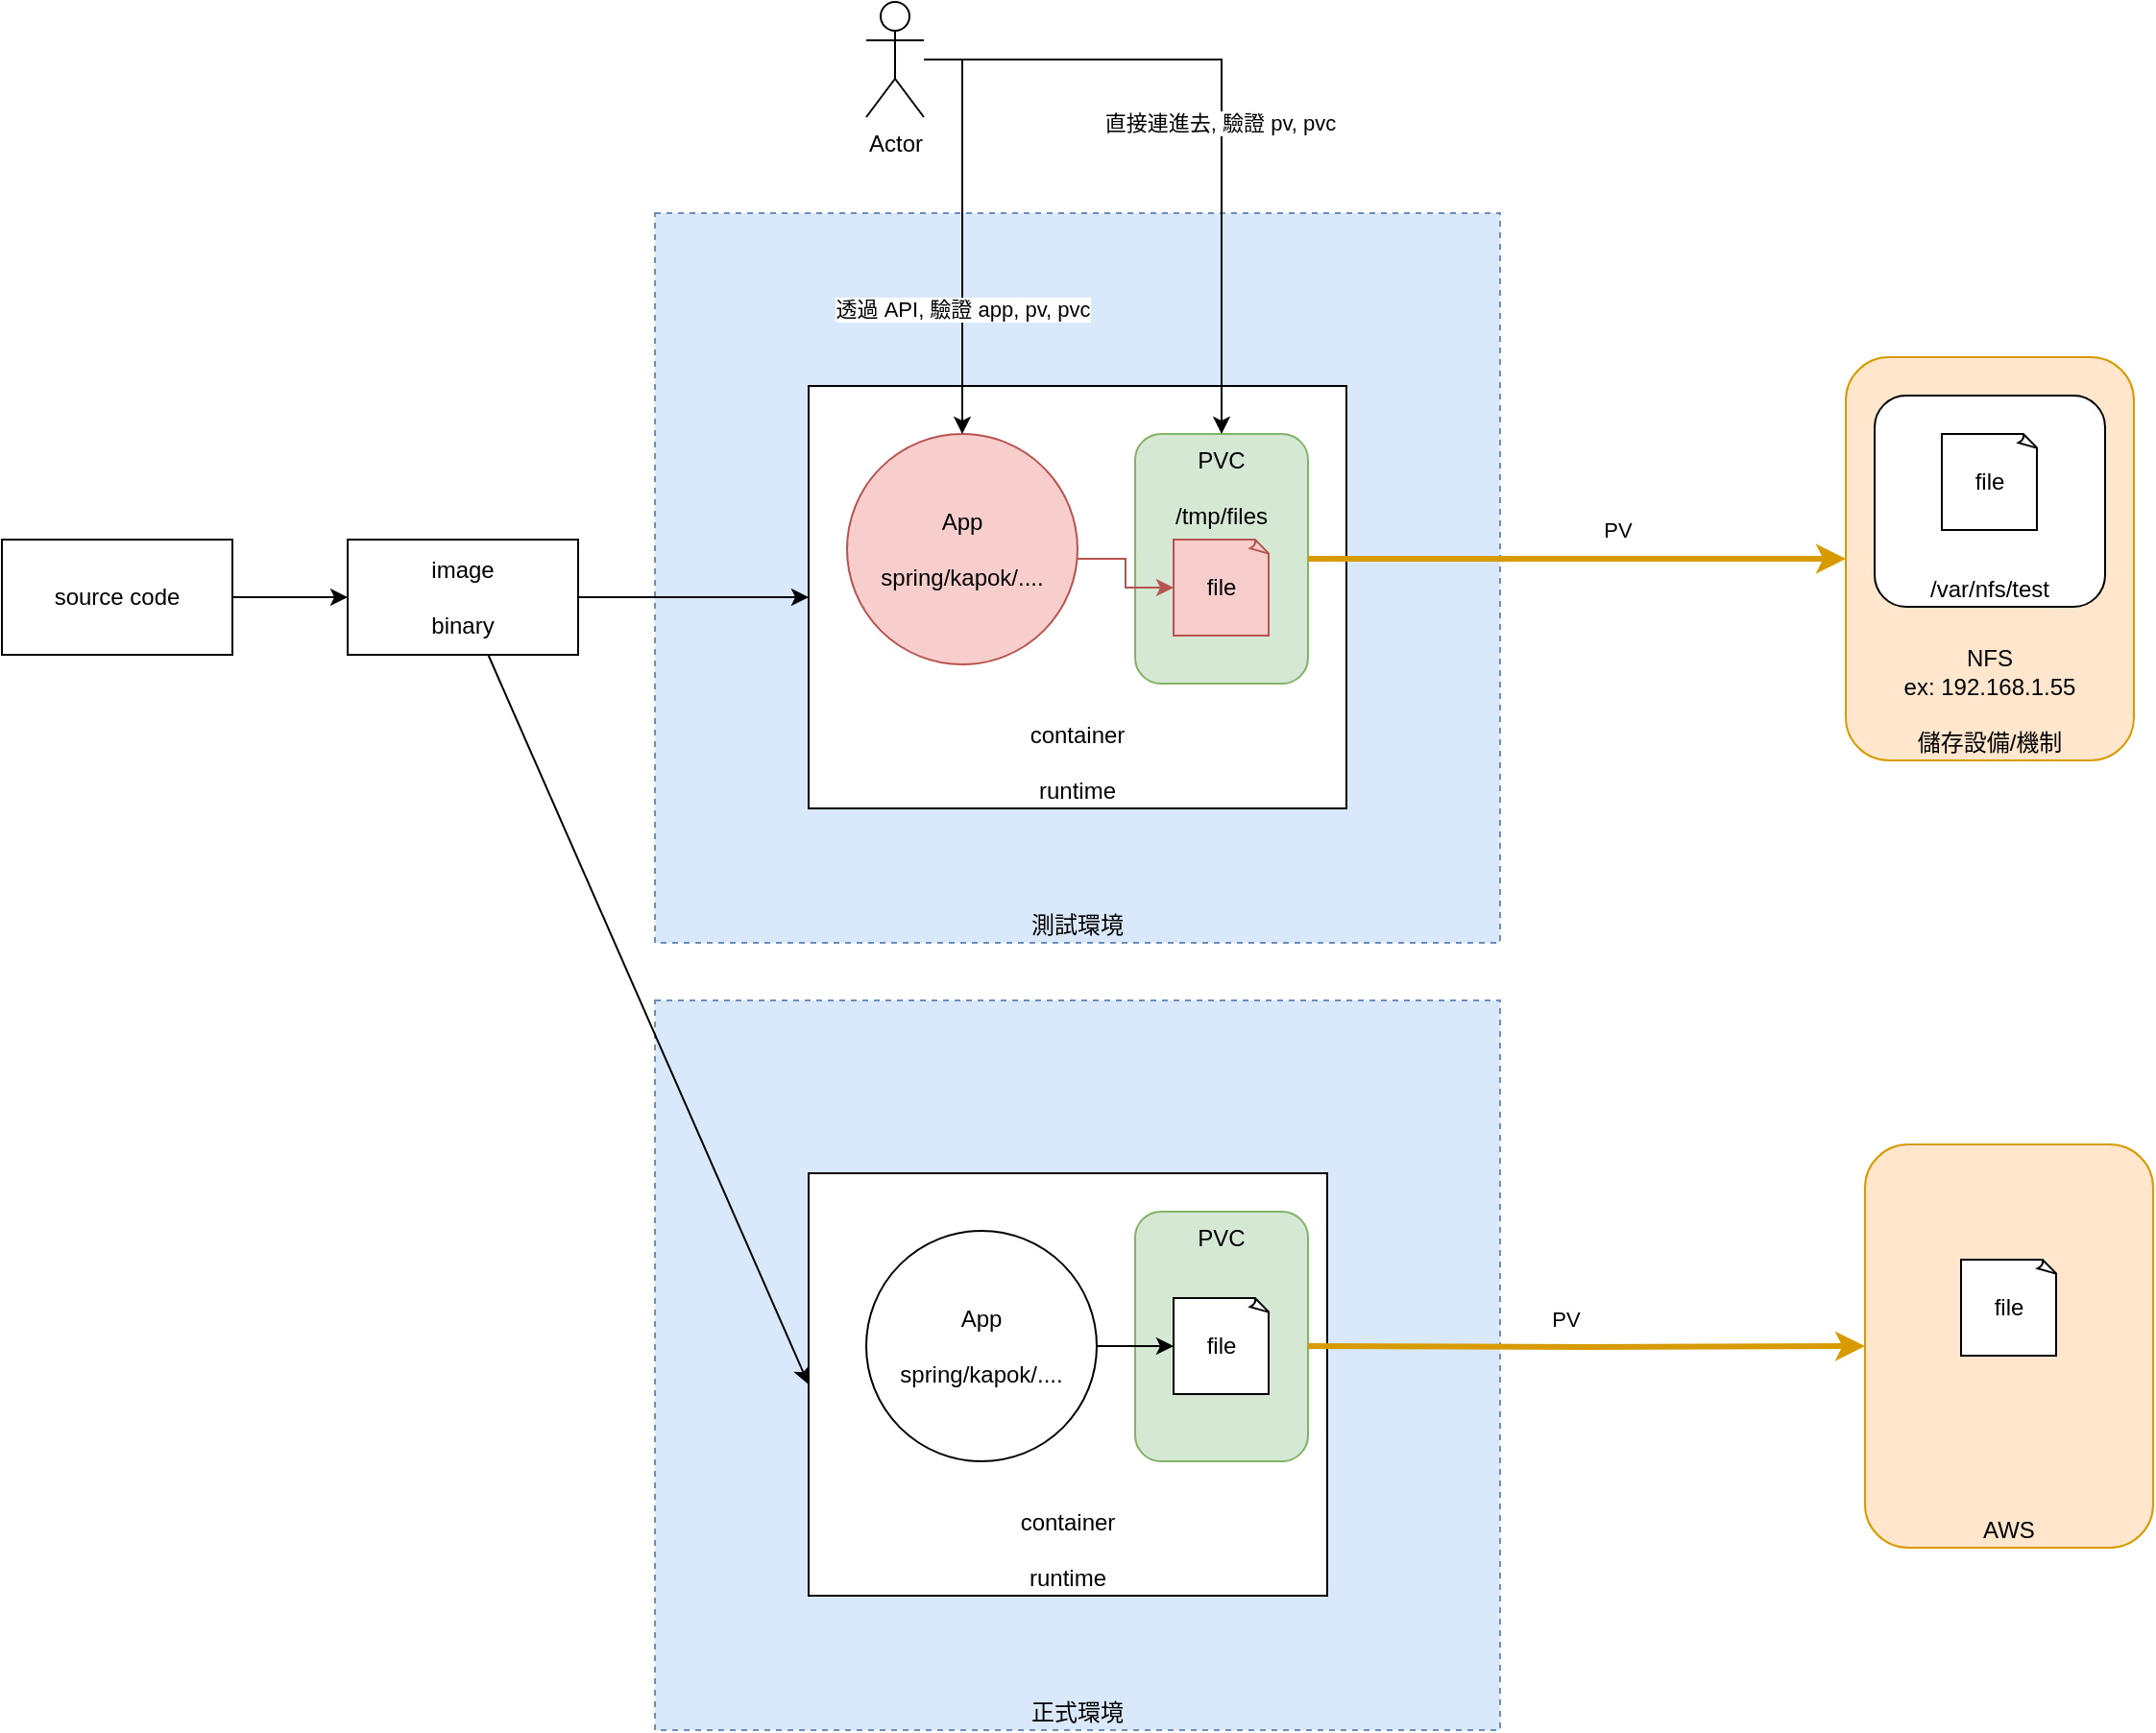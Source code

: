 <mxfile version="21.6.1" type="device">
  <diagram name="Page-1" id="tI3BsiAB1w8ETxqpRjGn">
    <mxGraphModel dx="1026" dy="683" grid="1" gridSize="10" guides="1" tooltips="1" connect="1" arrows="1" fold="1" page="1" pageScale="1" pageWidth="850" pageHeight="1100" math="0" shadow="0">
      <root>
        <mxCell id="0" />
        <mxCell id="1" parent="0" />
        <mxCell id="94kHz99SwPcPqMT25AY4-15" value="&lt;br&gt;NFS&lt;br&gt;ex: 192.168.1.55&lt;br&gt;&lt;br&gt;儲存設備/機制" style="rounded=1;whiteSpace=wrap;html=1;verticalAlign=bottom;fillColor=#ffe6cc;strokeColor=#d79b00;" vertex="1" parent="1">
          <mxGeometry x="1000" y="225" width="150" height="210" as="geometry" />
        </mxCell>
        <mxCell id="94kHz99SwPcPqMT25AY4-38" value="/var/nfs/test" style="rounded=1;whiteSpace=wrap;html=1;verticalAlign=bottom;align=center;" vertex="1" parent="1">
          <mxGeometry x="1015" y="245" width="120" height="110" as="geometry" />
        </mxCell>
        <mxCell id="94kHz99SwPcPqMT25AY4-20" value="測試環境" style="rounded=0;whiteSpace=wrap;html=1;fillColor=#dae8fc;strokeColor=#6c8ebf;dashed=1;verticalAlign=bottom;" vertex="1" parent="1">
          <mxGeometry x="380" y="150" width="440" height="380" as="geometry" />
        </mxCell>
        <mxCell id="94kHz99SwPcPqMT25AY4-4" value="container&lt;br&gt;&lt;br&gt;runtime" style="rounded=0;whiteSpace=wrap;html=1;verticalAlign=bottom;" vertex="1" parent="1">
          <mxGeometry x="460" y="240" width="280" height="220" as="geometry" />
        </mxCell>
        <mxCell id="94kHz99SwPcPqMT25AY4-23" value="PVC&lt;br&gt;&lt;br&gt;/tmp/files" style="rounded=1;whiteSpace=wrap;html=1;fillColor=#d5e8d4;strokeColor=#82b366;verticalAlign=top;" vertex="1" parent="1">
          <mxGeometry x="630" y="265" width="90" height="130" as="geometry" />
        </mxCell>
        <mxCell id="94kHz99SwPcPqMT25AY4-21" style="edgeStyle=orthogonalEdgeStyle;rounded=0;orthogonalLoop=1;jettySize=auto;html=1;exitX=1;exitY=0.5;exitDx=0;exitDy=0;fillColor=#ffe6cc;strokeColor=#d79b00;strokeWidth=3;" edge="1" parent="1" source="94kHz99SwPcPqMT25AY4-23" target="94kHz99SwPcPqMT25AY4-15">
          <mxGeometry relative="1" as="geometry" />
        </mxCell>
        <mxCell id="94kHz99SwPcPqMT25AY4-22" value="PV" style="edgeLabel;html=1;align=center;verticalAlign=middle;resizable=0;points=[];" vertex="1" connectable="0" parent="94kHz99SwPcPqMT25AY4-21">
          <mxGeometry x="-0.183" y="3" relative="1" as="geometry">
            <mxPoint x="46" y="-12" as="offset" />
          </mxGeometry>
        </mxCell>
        <mxCell id="94kHz99SwPcPqMT25AY4-2" style="edgeStyle=orthogonalEdgeStyle;rounded=0;orthogonalLoop=1;jettySize=auto;html=1;entryX=0;entryY=0.5;entryDx=0;entryDy=0;" edge="1" parent="1" source="94kHz99SwPcPqMT25AY4-1" target="94kHz99SwPcPqMT25AY4-3">
          <mxGeometry relative="1" as="geometry">
            <mxPoint x="250" y="350" as="targetPoint" />
          </mxGeometry>
        </mxCell>
        <mxCell id="94kHz99SwPcPqMT25AY4-1" value="source code" style="rounded=0;whiteSpace=wrap;html=1;" vertex="1" parent="1">
          <mxGeometry x="40" y="320" width="120" height="60" as="geometry" />
        </mxCell>
        <mxCell id="94kHz99SwPcPqMT25AY4-5" value="" style="edgeStyle=orthogonalEdgeStyle;rounded=0;orthogonalLoop=1;jettySize=auto;html=1;" edge="1" parent="1" source="94kHz99SwPcPqMT25AY4-3" target="94kHz99SwPcPqMT25AY4-4">
          <mxGeometry relative="1" as="geometry" />
        </mxCell>
        <mxCell id="94kHz99SwPcPqMT25AY4-3" value="image&lt;br&gt;&lt;br&gt;binary" style="rounded=0;whiteSpace=wrap;html=1;" vertex="1" parent="1">
          <mxGeometry x="220" y="320" width="120" height="60" as="geometry" />
        </mxCell>
        <mxCell id="94kHz99SwPcPqMT25AY4-11" style="edgeStyle=orthogonalEdgeStyle;rounded=0;orthogonalLoop=1;jettySize=auto;html=1;entryX=0;entryY=0.5;entryDx=0;entryDy=0;entryPerimeter=0;fillColor=#f8cecc;strokeColor=#b85450;" edge="1" parent="1" source="94kHz99SwPcPqMT25AY4-6" target="94kHz99SwPcPqMT25AY4-10">
          <mxGeometry relative="1" as="geometry">
            <Array as="points">
              <mxPoint x="625" y="330" />
              <mxPoint x="625" y="345" />
            </Array>
          </mxGeometry>
        </mxCell>
        <mxCell id="94kHz99SwPcPqMT25AY4-6" value="App&lt;br&gt;&lt;br&gt;spring/kapok/...." style="ellipse;whiteSpace=wrap;html=1;aspect=fixed;fillColor=#f8cecc;strokeColor=#b85450;" vertex="1" parent="1">
          <mxGeometry x="480" y="265" width="120" height="120" as="geometry" />
        </mxCell>
        <mxCell id="94kHz99SwPcPqMT25AY4-10" value="file" style="whiteSpace=wrap;html=1;shape=mxgraph.basic.document;fillColor=#f8cecc;strokeColor=#b85450;" vertex="1" parent="1">
          <mxGeometry x="650" y="320" width="50" height="50" as="geometry" />
        </mxCell>
        <mxCell id="94kHz99SwPcPqMT25AY4-18" value="file" style="whiteSpace=wrap;html=1;shape=mxgraph.basic.document" vertex="1" parent="1">
          <mxGeometry x="1050" y="265" width="50" height="50" as="geometry" />
        </mxCell>
        <mxCell id="94kHz99SwPcPqMT25AY4-26" value="正式環境" style="rounded=0;whiteSpace=wrap;html=1;fillColor=#dae8fc;strokeColor=#6c8ebf;dashed=1;verticalAlign=bottom;" vertex="1" parent="1">
          <mxGeometry x="380" y="560" width="440" height="380" as="geometry" />
        </mxCell>
        <mxCell id="94kHz99SwPcPqMT25AY4-27" value="container&lt;br&gt;&lt;br&gt;runtime" style="rounded=0;whiteSpace=wrap;html=1;verticalAlign=bottom;" vertex="1" parent="1">
          <mxGeometry x="460" y="650" width="270" height="220" as="geometry" />
        </mxCell>
        <mxCell id="94kHz99SwPcPqMT25AY4-28" value="PVC" style="rounded=1;whiteSpace=wrap;html=1;fillColor=#d5e8d4;strokeColor=#82b366;verticalAlign=top;" vertex="1" parent="1">
          <mxGeometry x="630" y="670" width="90" height="130" as="geometry" />
        </mxCell>
        <mxCell id="94kHz99SwPcPqMT25AY4-31" style="edgeStyle=orthogonalEdgeStyle;rounded=0;orthogonalLoop=1;jettySize=auto;html=1;entryX=0;entryY=0.5;entryDx=0;entryDy=0;entryPerimeter=0;" edge="1" parent="1" source="94kHz99SwPcPqMT25AY4-32" target="94kHz99SwPcPqMT25AY4-33">
          <mxGeometry relative="1" as="geometry" />
        </mxCell>
        <mxCell id="94kHz99SwPcPqMT25AY4-32" value="App&lt;br&gt;&lt;br&gt;spring/kapok/...." style="ellipse;whiteSpace=wrap;html=1;aspect=fixed;" vertex="1" parent="1">
          <mxGeometry x="490" y="680" width="120" height="120" as="geometry" />
        </mxCell>
        <mxCell id="94kHz99SwPcPqMT25AY4-33" value="file" style="whiteSpace=wrap;html=1;shape=mxgraph.basic.document" vertex="1" parent="1">
          <mxGeometry x="650" y="715" width="50" height="50" as="geometry" />
        </mxCell>
        <mxCell id="94kHz99SwPcPqMT25AY4-9" style="rounded=0;orthogonalLoop=1;jettySize=auto;html=1;entryX=0;entryY=0.5;entryDx=0;entryDy=0;" edge="1" parent="1" source="94kHz99SwPcPqMT25AY4-3" target="94kHz99SwPcPqMT25AY4-27">
          <mxGeometry relative="1" as="geometry">
            <mxPoint x="395" y="685" as="targetPoint" />
          </mxGeometry>
        </mxCell>
        <mxCell id="94kHz99SwPcPqMT25AY4-34" value="&lt;br&gt;AWS" style="rounded=1;whiteSpace=wrap;html=1;verticalAlign=bottom;fillColor=#ffe6cc;strokeColor=#d79b00;" vertex="1" parent="1">
          <mxGeometry x="1010" y="635" width="150" height="210" as="geometry" />
        </mxCell>
        <mxCell id="94kHz99SwPcPqMT25AY4-35" value="file" style="whiteSpace=wrap;html=1;shape=mxgraph.basic.document" vertex="1" parent="1">
          <mxGeometry x="1060" y="695" width="50" height="50" as="geometry" />
        </mxCell>
        <mxCell id="94kHz99SwPcPqMT25AY4-36" style="edgeStyle=orthogonalEdgeStyle;rounded=0;orthogonalLoop=1;jettySize=auto;html=1;exitX=1;exitY=0.5;exitDx=0;exitDy=0;fillColor=#ffe6cc;strokeColor=#d79b00;strokeWidth=3;entryX=0;entryY=0.5;entryDx=0;entryDy=0;" edge="1" parent="1" target="94kHz99SwPcPqMT25AY4-34">
          <mxGeometry relative="1" as="geometry">
            <mxPoint x="720" y="740" as="sourcePoint" />
            <mxPoint x="1000" y="760" as="targetPoint" />
          </mxGeometry>
        </mxCell>
        <mxCell id="94kHz99SwPcPqMT25AY4-37" value="PV" style="edgeLabel;html=1;align=center;verticalAlign=middle;resizable=0;points=[];" vertex="1" connectable="0" parent="94kHz99SwPcPqMT25AY4-36">
          <mxGeometry x="-0.183" y="3" relative="1" as="geometry">
            <mxPoint x="15" y="-12" as="offset" />
          </mxGeometry>
        </mxCell>
        <mxCell id="94kHz99SwPcPqMT25AY4-40" style="edgeStyle=orthogonalEdgeStyle;rounded=0;orthogonalLoop=1;jettySize=auto;html=1;entryX=0.5;entryY=0;entryDx=0;entryDy=0;" edge="1" parent="1" source="94kHz99SwPcPqMT25AY4-39" target="94kHz99SwPcPqMT25AY4-6">
          <mxGeometry relative="1" as="geometry">
            <Array as="points">
              <mxPoint x="540" y="70" />
            </Array>
          </mxGeometry>
        </mxCell>
        <mxCell id="94kHz99SwPcPqMT25AY4-42" value="透過 API, 驗證 app, pv, pvc" style="edgeLabel;html=1;align=center;verticalAlign=middle;resizable=0;points=[];" vertex="1" connectable="0" parent="94kHz99SwPcPqMT25AY4-40">
          <mxGeometry x="0.001" y="1" relative="1" as="geometry">
            <mxPoint x="-1" y="42" as="offset" />
          </mxGeometry>
        </mxCell>
        <mxCell id="94kHz99SwPcPqMT25AY4-41" style="edgeStyle=orthogonalEdgeStyle;rounded=0;orthogonalLoop=1;jettySize=auto;html=1;" edge="1" parent="1" source="94kHz99SwPcPqMT25AY4-39" target="94kHz99SwPcPqMT25AY4-23">
          <mxGeometry relative="1" as="geometry">
            <mxPoint x="660" y="60" as="targetPoint" />
          </mxGeometry>
        </mxCell>
        <mxCell id="94kHz99SwPcPqMT25AY4-43" value="直接連進去, 驗證 pv, pvc" style="edgeLabel;html=1;align=center;verticalAlign=middle;resizable=0;points=[];" vertex="1" connectable="0" parent="94kHz99SwPcPqMT25AY4-41">
          <mxGeometry x="0.071" y="-1" relative="1" as="geometry">
            <mxPoint as="offset" />
          </mxGeometry>
        </mxCell>
        <mxCell id="94kHz99SwPcPqMT25AY4-39" value="Actor" style="shape=umlActor;verticalLabelPosition=bottom;verticalAlign=top;html=1;outlineConnect=0;" vertex="1" parent="1">
          <mxGeometry x="490" y="40" width="30" height="60" as="geometry" />
        </mxCell>
      </root>
    </mxGraphModel>
  </diagram>
</mxfile>
